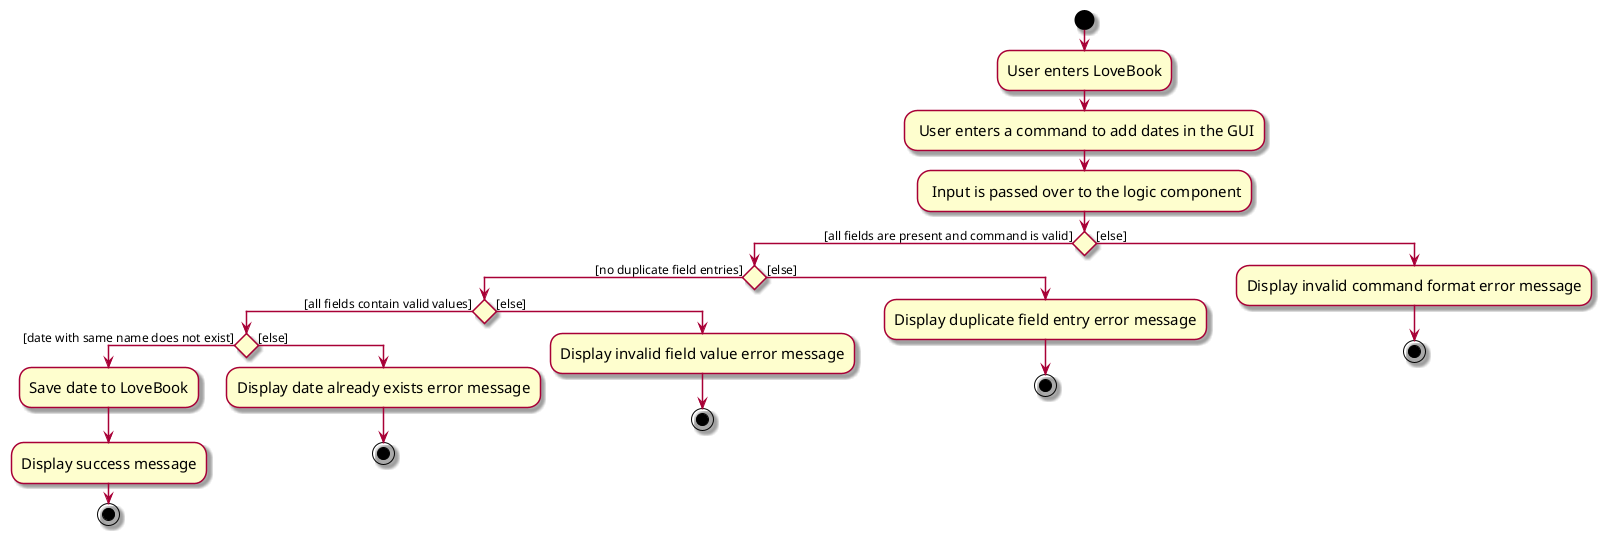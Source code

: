 @startuml
skin rose
skinparam ActivityFontSize 15
skinparam ArrowFontSize 12
start
:User enters LoveBook;

: User enters a command to add dates in the GUI;

: Input is passed over to the logic component;

if () then ([all fields are present and command is valid])
    if () then ([no duplicate field entries])
        if () then ([all fields contain valid values])
            if () then ([date with same name does not exist])
                :Save date to LoveBook;
                :Display success message;
                stop
            else ([else])
                :Display date already exists error message;
                stop
            endif
        else ([else])
            :Display invalid field value error message;
            stop
        endif
    else ([else])
        :Display duplicate field entry error message;
        stop
    endif
else ([else])
    :Display invalid command format error message;
    stop
endif
@enduml
